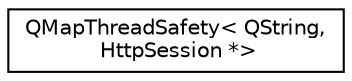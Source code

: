 digraph "Graphical Class Hierarchy"
{
  edge [fontname="Helvetica",fontsize="10",labelfontname="Helvetica",labelfontsize="10"];
  node [fontname="Helvetica",fontsize="10",shape=record];
  rankdir="LR";
  Node0 [label="QMapThreadSafety\< QString,\l HttpSession *\>",height=0.2,width=0.4,color="black", fillcolor="white", style="filled",URL="$class_q_map_thread_safety.html"];
}
